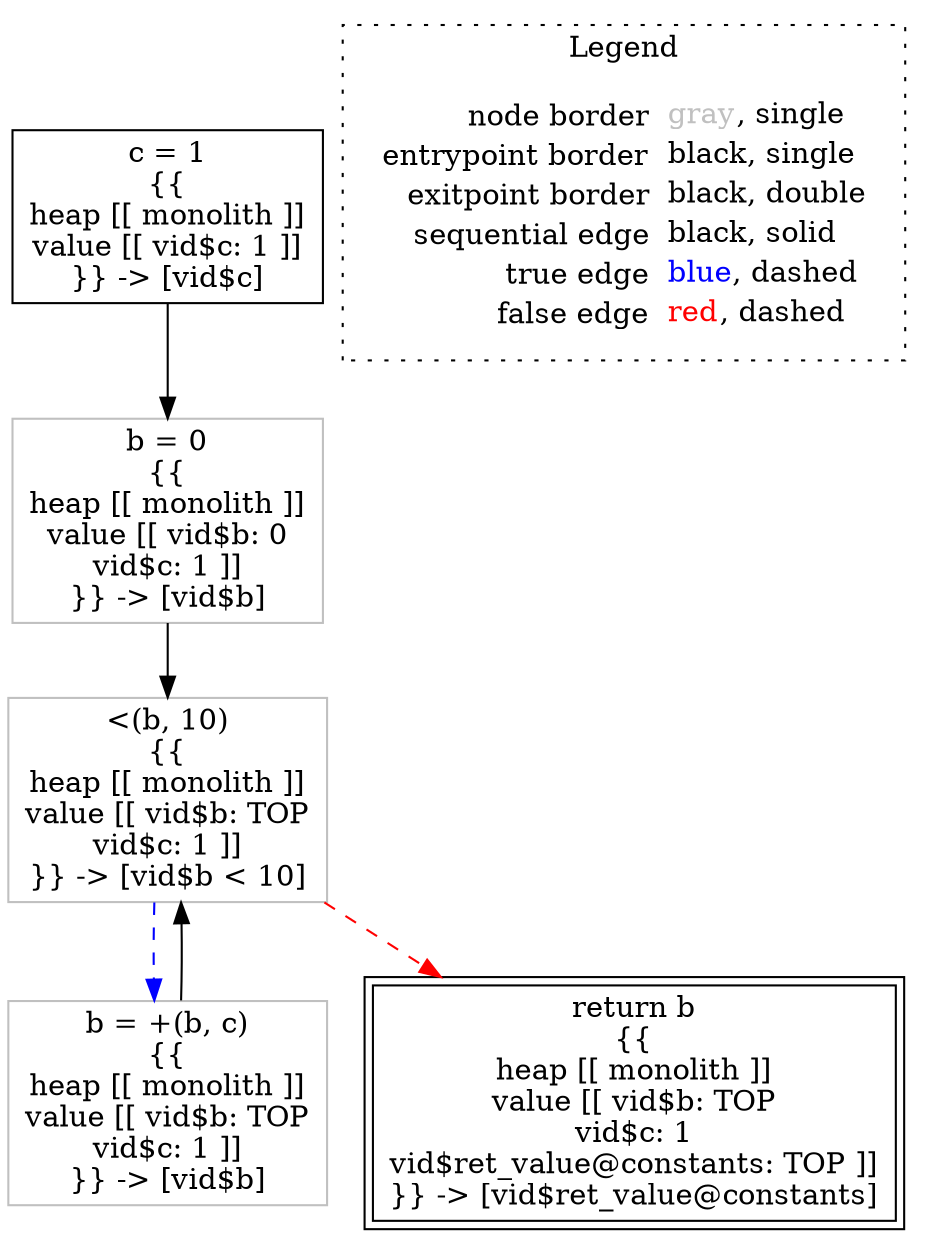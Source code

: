 digraph {
	"node0" [shape="rect",color="black",label=<c = 1<BR/>{{<BR/>heap [[ monolith ]]<BR/>value [[ vid$c: 1 ]]<BR/>}} -&gt; [vid$c]>];
	"node1" [shape="rect",color="gray",label=<b = 0<BR/>{{<BR/>heap [[ monolith ]]<BR/>value [[ vid$b: 0<BR/>vid$c: 1 ]]<BR/>}} -&gt; [vid$b]>];
	"node2" [shape="rect",color="gray",label=<&lt;(b, 10)<BR/>{{<BR/>heap [[ monolith ]]<BR/>value [[ vid$b: TOP<BR/>vid$c: 1 ]]<BR/>}} -&gt; [vid$b &lt; 10]>];
	"node3" [shape="rect",color="gray",label=<b = +(b, c)<BR/>{{<BR/>heap [[ monolith ]]<BR/>value [[ vid$b: TOP<BR/>vid$c: 1 ]]<BR/>}} -&gt; [vid$b]>];
	"node4" [shape="rect",color="black",peripheries="2",label=<return b<BR/>{{<BR/>heap [[ monolith ]]<BR/>value [[ vid$b: TOP<BR/>vid$c: 1<BR/>vid$ret_value@constants: TOP ]]<BR/>}} -&gt; [vid$ret_value@constants]>];
	"node1" -> "node2" [color="black"];
	"node2" -> "node3" [color="blue",style="dashed"];
	"node2" -> "node4" [color="red",style="dashed"];
	"node3" -> "node2" [color="black"];
	"node0" -> "node1" [color="black"];
subgraph cluster_legend {
	label="Legend";
	style=dotted;
	node [shape=plaintext];
	"legend" [label=<<table border="0" cellpadding="2" cellspacing="0" cellborder="0"><tr><td align="right">node border&nbsp;</td><td align="left"><font color="gray">gray</font>, single</td></tr><tr><td align="right">entrypoint border&nbsp;</td><td align="left"><font color="black">black</font>, single</td></tr><tr><td align="right">exitpoint border&nbsp;</td><td align="left"><font color="black">black</font>, double</td></tr><tr><td align="right">sequential edge&nbsp;</td><td align="left"><font color="black">black</font>, solid</td></tr><tr><td align="right">true edge&nbsp;</td><td align="left"><font color="blue">blue</font>, dashed</td></tr><tr><td align="right">false edge&nbsp;</td><td align="left"><font color="red">red</font>, dashed</td></tr></table>>];
}

}
